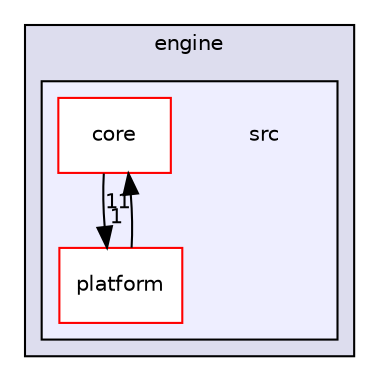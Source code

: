 digraph "engine/src" {
  compound=true
  node [ fontsize="10", fontname="Helvetica"];
  edge [ labelfontsize="10", labelfontname="Helvetica"];
  subgraph clusterdir_996f45160da62e1a3d7f6046fad68f51 {
    graph [ bgcolor="#ddddee", pencolor="black", label="engine" fontname="Helvetica", fontsize="10", URL="dir_996f45160da62e1a3d7f6046fad68f51.html"]
  subgraph clusterdir_3d9126aa00c041bc0b8f859d1965a0f4 {
    graph [ bgcolor="#eeeeff", pencolor="black", label="" URL="dir_3d9126aa00c041bc0b8f859d1965a0f4.html"];
    dir_3d9126aa00c041bc0b8f859d1965a0f4 [shape=plaintext label="src"];
    dir_5e835386694ce392648cfcf102577fe3 [shape=box label="core" color="red" fillcolor="white" style="filled" URL="dir_5e835386694ce392648cfcf102577fe3.html"];
    dir_5023b6ae898e8cb97148492cc641a5cd [shape=box label="platform" color="red" fillcolor="white" style="filled" URL="dir_5023b6ae898e8cb97148492cc641a5cd.html"];
  }
  }
  dir_5023b6ae898e8cb97148492cc641a5cd->dir_5e835386694ce392648cfcf102577fe3 [headlabel="11", labeldistance=1.5 headhref="dir_000005_000002.html"];
  dir_5e835386694ce392648cfcf102577fe3->dir_5023b6ae898e8cb97148492cc641a5cd [headlabel="1", labeldistance=1.5 headhref="dir_000002_000005.html"];
}
